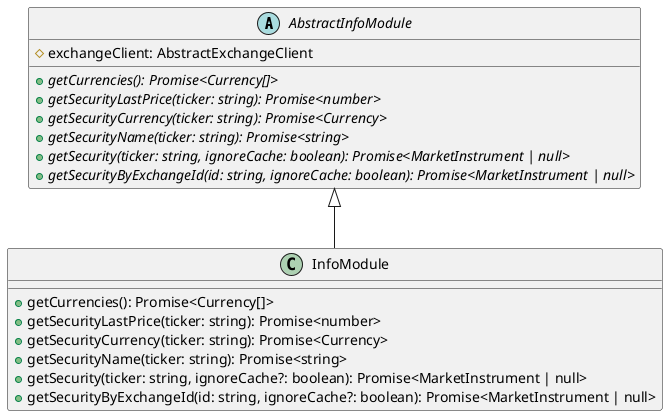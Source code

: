 @startuml
abstract class AbstractInfoModule {
    #exchangeClient: AbstractExchangeClient
    +{abstract} getCurrencies(): Promise<Currency[]>
    +{abstract} getSecurityLastPrice(ticker: string): Promise<number>
    +{abstract} getSecurityCurrency(ticker: string): Promise<Currency>
    +{abstract} getSecurityName(ticker: string): Promise<string>
    +{abstract} getSecurity(ticker: string, ignoreCache: boolean): Promise<MarketInstrument | null>
    +{abstract} getSecurityByExchangeId(id: string, ignoreCache: boolean): Promise<MarketInstrument | null>
}
class InfoModule extends AbstractInfoModule {
    +getCurrencies(): Promise<Currency[]>
    +getSecurityLastPrice(ticker: string): Promise<number>
    +getSecurityCurrency(ticker: string): Promise<Currency>
    +getSecurityName(ticker: string): Promise<string>
    +getSecurity(ticker: string, ignoreCache?: boolean): Promise<MarketInstrument | null>
    +getSecurityByExchangeId(id: string, ignoreCache?: boolean): Promise<MarketInstrument | null>
}

@enduml
